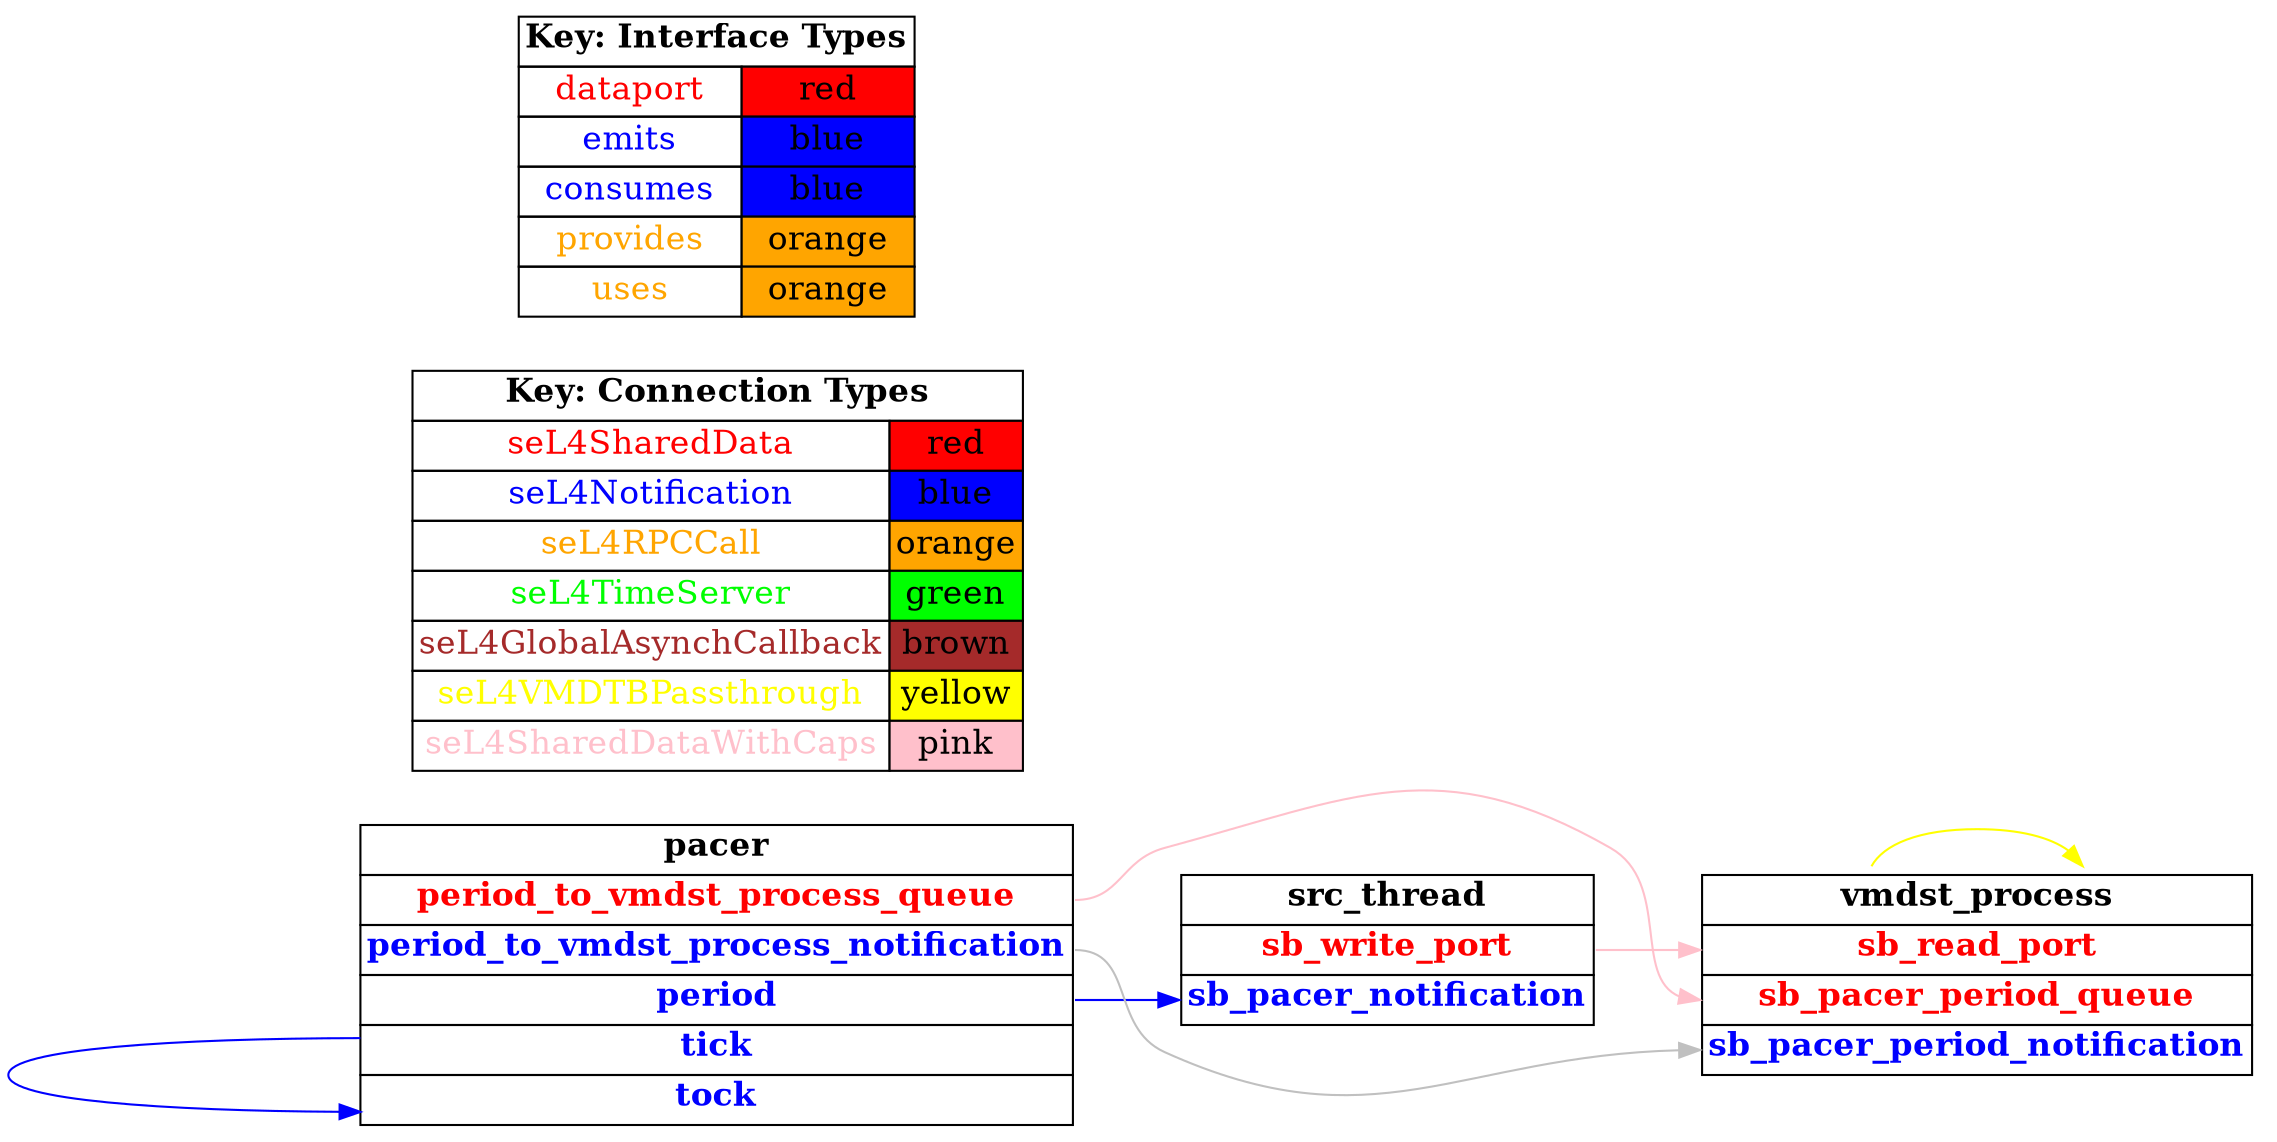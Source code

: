 digraph g {
graph [
  overlap = false,
  rankdir = "LR"
];
node [
  fontsize = "16",
  shape = "ellipse"
];
edge [
];

src_thread [
  label=<
    <TABLE BORDER="0" CELLBORDER="1" CELLSPACING="0">
      <TR><TD><B>src_thread</B></TD></TR>
      <TR><TD PORT="sb_write_port"><FONT COLOR="red"><B>sb_write_port</B></FONT></TD></TR>
      <TR><TD PORT="sb_pacer_notification"><FONT COLOR="blue"><B>sb_pacer_notification</B></FONT></TD></TR>"
    </TABLE>
  >
  shape=plaintext
];

vmdst_process [
  label=<
    <TABLE BORDER="0" CELLBORDER="1" CELLSPACING="0">
      <TR><TD><B>vmdst_process</B></TD></TR>
      <TR><TD PORT="sb_read_port"><FONT COLOR="red"><B>sb_read_port</B></FONT></TD></TR>
      <TR><TD PORT="sb_pacer_period_queue"><FONT COLOR="red"><B>sb_pacer_period_queue</B></FONT></TD></TR>
      <TR><TD PORT="sb_pacer_period_notification"><FONT COLOR="blue"><B>sb_pacer_period_notification</B></FONT></TD></TR>"
    </TABLE>
  >
  shape=plaintext
];

pacer [
  label=<
    <TABLE BORDER="0" CELLBORDER="1" CELLSPACING="0">
      <TR><TD><B>pacer</B></TD></TR>
      <TR><TD PORT="period_to_vmdst_process_queue"><FONT COLOR="red"><B>period_to_vmdst_process_queue</B></FONT></TD></TR>
      <TR><TD PORT="period_to_vmdst_process_notification"><FONT COLOR="blue"><B>period_to_vmdst_process_notification</B></FONT></TD></TR>
      <TR><TD PORT="period"><FONT COLOR="blue"><B>period</B></FONT></TD></TR>
      <TR><TD PORT="tick"><FONT COLOR="blue"><B>tick</B></FONT></TD></TR>
      <TR><TD PORT="tock"><FONT COLOR="blue"><B>tock</B></FONT></TD></TR>"
    </TABLE>
  >
  shape=plaintext
];

connectiontypekey [
  label=<
   <TABLE BORDER="0" CELLBORDER="1" CELLSPACING="0">
     <TR><TD COLSPAN="2"><B>Key: Connection Types</B></TD></TR>
     <TR><TD><FONT COLOR="red">seL4SharedData</FONT></TD><TD BGCOLOR="red">red</TD></TR>
     <TR><TD><FONT COLOR="blue">seL4Notification</FONT></TD><TD BGCOLOR="blue">blue</TD></TR>
     <TR><TD><FONT COLOR="orange">seL4RPCCall</FONT></TD><TD BGCOLOR="orange">orange</TD></TR>
     <TR><TD><FONT COLOR="green">seL4TimeServer</FONT></TD><TD BGCOLOR="green">green</TD></TR>
     <TR><TD><FONT COLOR="brown">seL4GlobalAsynchCallback</FONT></TD><TD BGCOLOR="brown">brown</TD></TR>
     <TR><TD><FONT COLOR="yellow">seL4VMDTBPassthrough</FONT></TD><TD BGCOLOR="yellow">yellow</TD></TR>
     <TR><TD><FONT COLOR="pink">seL4SharedDataWithCaps</FONT></TD><TD BGCOLOR="pink">pink</TD></TR>
   </TABLE>
  >
  shape=plaintext
];

interfacetypekey [
  label=<
   <TABLE BORDER="0" CELLBORDER="1" CELLSPACING="0">
     <TR><TD COLSPAN="2"><B>Key: Interface Types</B></TD></TR>
     <TR><TD><FONT COLOR="red">dataport</FONT></TD><TD BGCOLOR="red">red</TD></TR>
     <TR><TD><FONT COLOR="blue">emits</FONT></TD><TD BGCOLOR="blue">blue</TD></TR>
     <TR><TD><FONT COLOR="blue">consumes</FONT></TD><TD BGCOLOR="blue">blue</TD></TR>
     <TR><TD><FONT COLOR="orange">provides</FONT></TD><TD BGCOLOR="orange">orange</TD></TR>
     <TR><TD><FONT COLOR="orange">uses</FONT></TD><TD BGCOLOR="orange">orange</TD></TR>
   </TABLE>
  >
  shape=plaintext
];

"vmdst_process":dtb_self -> "vmdst_process":dtb [
  color="yellow"
  //label = "seL4VMDTBPassthrough"
  id = conn1
];

"src_thread":sb_write_port -> "vmdst_process":sb_read_port [
  color="pink"
  //label = "seL4SharedDataWithCaps"
  id = conn2
];

"pacer":tick -> "pacer":tock [
  color="blue"
  //label = "seL4Notification"
  id = conn3
];

"pacer":period -> "src_thread":sb_pacer_notification [
  color="blue"
  //label = "seL4Notification"
  id = conn4
];

"pacer":period_to_vmdst_process_notification -> "vmdst_process":sb_pacer_period_notification [
  color="grey"
  //label = "seL4GlobalAsynch"
  id = conn5
];

"pacer":period_to_vmdst_process_queue -> "vmdst_process":sb_pacer_period_queue [
  color="pink"
  //label = "seL4SharedDataWithCaps"
  id = conn6
];

}